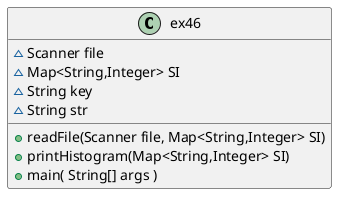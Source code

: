 @startuml
'https://plantuml.com/class-diagram

class ex46{
    +readFile(Scanner file, Map<String,Integer> SI)
    +printHistogram(Map<String,Integer> SI)
    +main( String[] args )
    ~Scanner file
    ~Map<String,Integer> SI
    ~String key
    ~String str
}

@enduml